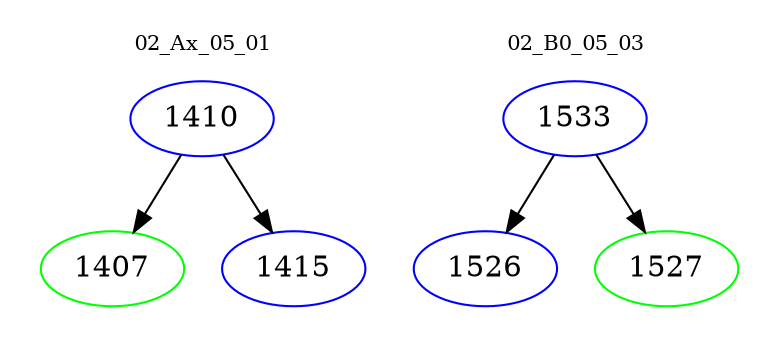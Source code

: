 digraph{
subgraph cluster_0 {
color = white
label = "02_Ax_05_01";
fontsize=10;
T0_1410 [label="1410", color="blue"]
T0_1410 -> T0_1407 [color="black"]
T0_1407 [label="1407", color="green"]
T0_1410 -> T0_1415 [color="black"]
T0_1415 [label="1415", color="blue"]
}
subgraph cluster_1 {
color = white
label = "02_B0_05_03";
fontsize=10;
T1_1533 [label="1533", color="blue"]
T1_1533 -> T1_1526 [color="black"]
T1_1526 [label="1526", color="blue"]
T1_1533 -> T1_1527 [color="black"]
T1_1527 [label="1527", color="green"]
}
}
